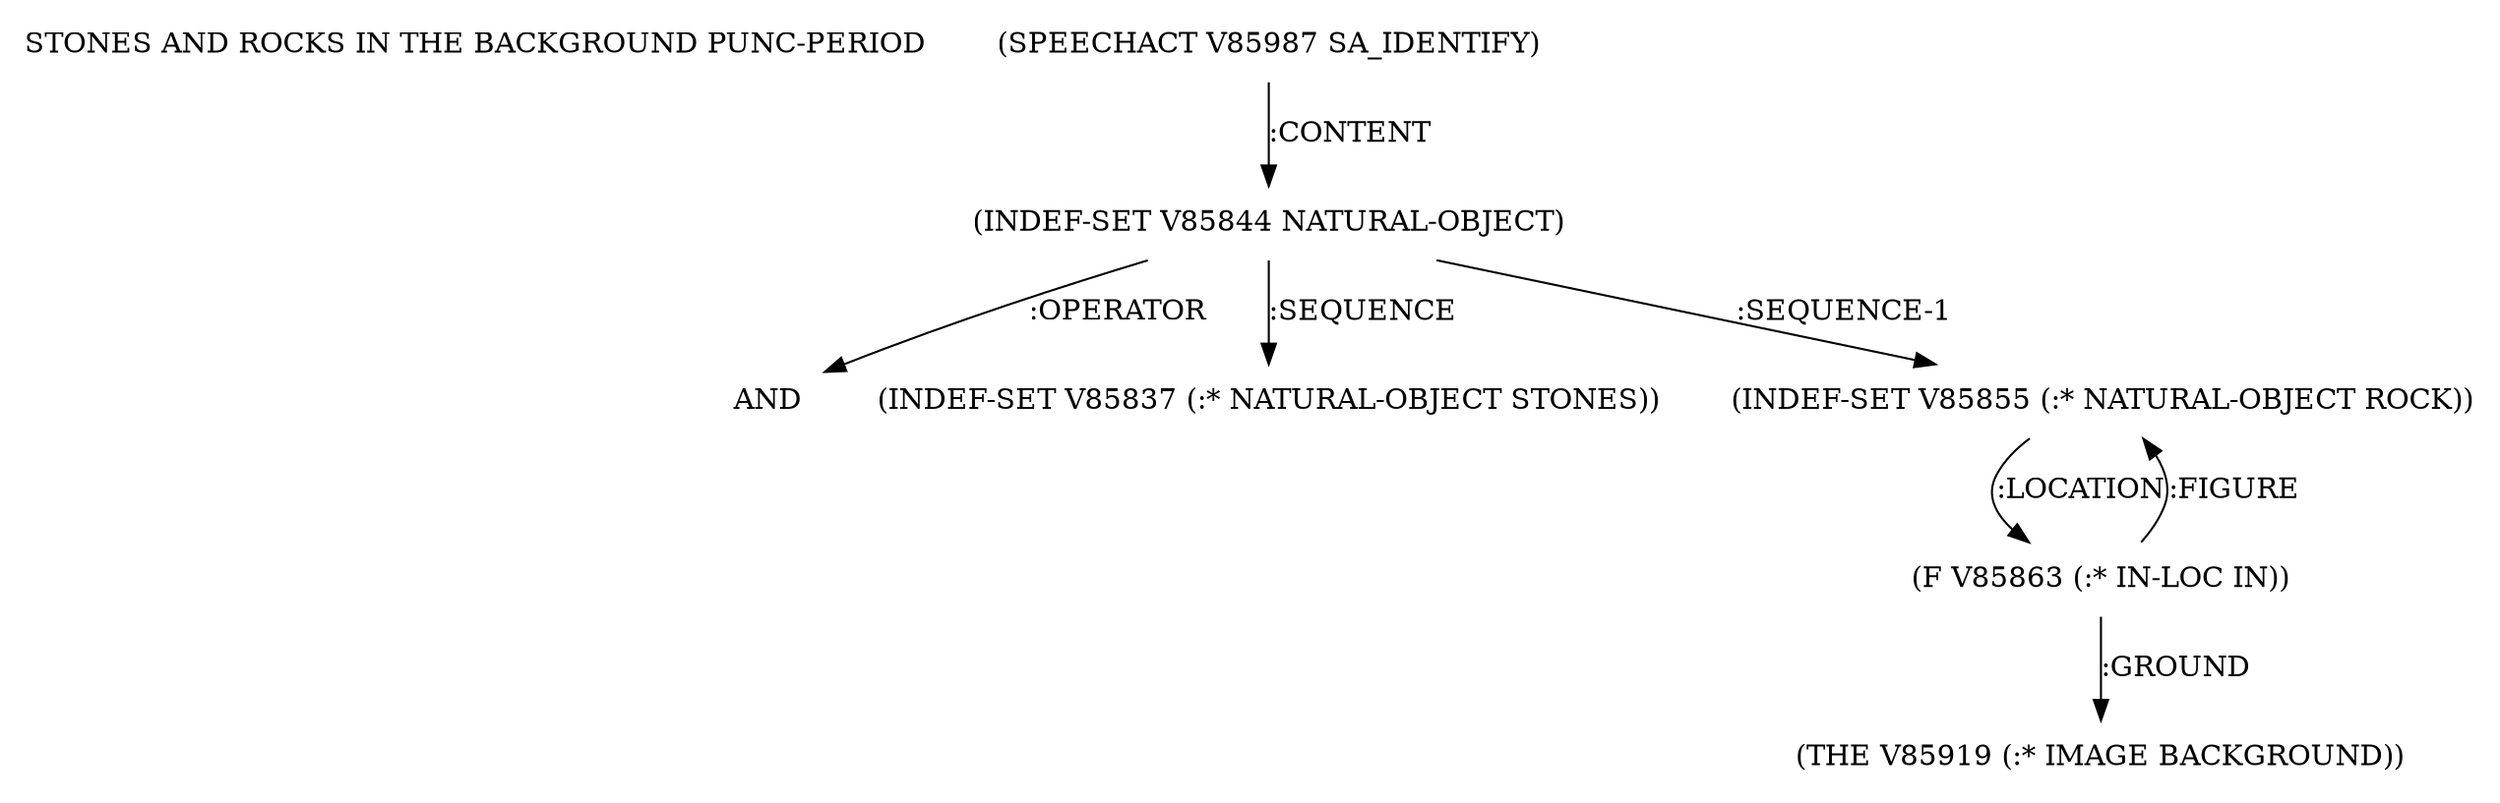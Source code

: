 digraph Terms {
  node [shape=none]
  "STONES AND ROCKS IN THE BACKGROUND PUNC-PERIOD"
  "V85987" [label="(SPEECHACT V85987 SA_IDENTIFY)"]
  "V85987" -> "V85844" [label=":CONTENT"]
  "V85844" [label="(INDEF-SET V85844 NATURAL-OBJECT)"]
  "V85844" -> "NT86292" [label=":OPERATOR"]
  "NT86292" [label="AND"]
  "V85844" -> "V85837" [label=":SEQUENCE"]
  "V85844" -> "V85855" [label=":SEQUENCE-1"]
  "V85837" [label="(INDEF-SET V85837 (:* NATURAL-OBJECT STONES))"]
  "V85855" [label="(INDEF-SET V85855 (:* NATURAL-OBJECT ROCK))"]
  "V85855" -> "V85863" [label=":LOCATION"]
  "V85863" [label="(F V85863 (:* IN-LOC IN))"]
  "V85863" -> "V85919" [label=":GROUND"]
  "V85863" -> "V85855" [label=":FIGURE"]
  "V85919" [label="(THE V85919 (:* IMAGE BACKGROUND))"]
}
